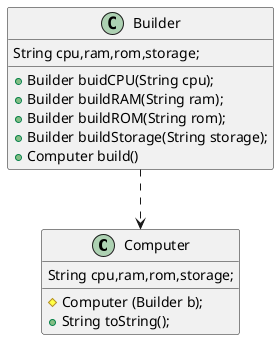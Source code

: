 @startuml
'https://plantuml.com/class-diagram

class Computer{
    String cpu,ram,rom,storage;
    # Computer (Builder b);
    + String toString();
}

class Builder {
    String cpu,ram,rom,storage;
    + Builder buidCPU(String cpu);
    + Builder buildRAM(String ram);
    + Builder buildROM(String rom);
    + Builder buildStorage(String storage);
    + Computer build()
}

Builder ..> Computer

@enduml